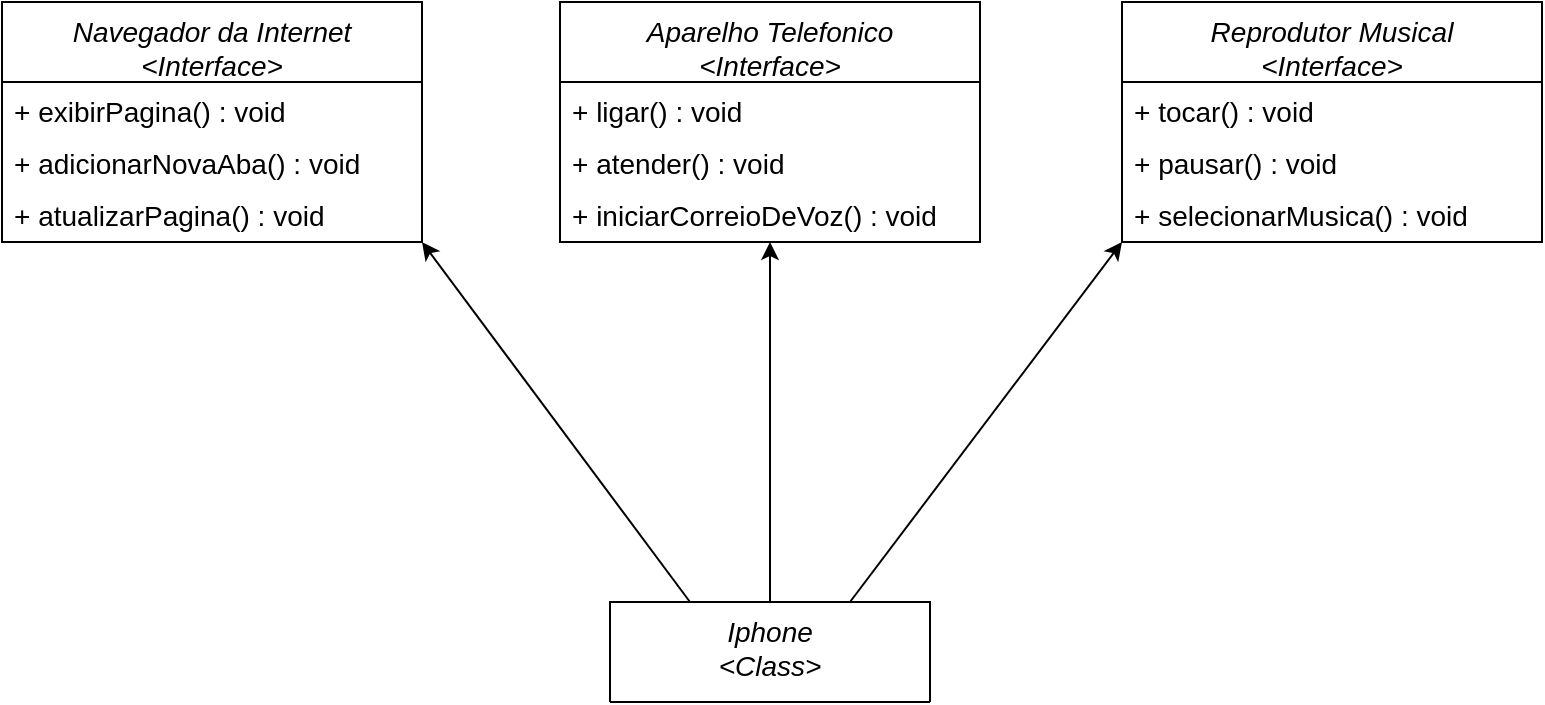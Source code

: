 <mxfile version="22.0.4" type="device">
  <diagram id="C5RBs43oDa-KdzZeNtuy" name="Page-1">
    <mxGraphModel dx="1380" dy="749" grid="1" gridSize="10" guides="1" tooltips="1" connect="1" arrows="1" fold="1" page="1" pageScale="1" pageWidth="827" pageHeight="1169" math="0" shadow="0">
      <root>
        <mxCell id="WIyWlLk6GJQsqaUBKTNV-0" />
        <mxCell id="WIyWlLk6GJQsqaUBKTNV-1" parent="WIyWlLk6GJQsqaUBKTNV-0" />
        <mxCell id="zkfFHV4jXpPFQw0GAbJ--0" value="Iphone&#xa;&lt;Class&gt;" style="swimlane;fontStyle=2;align=center;verticalAlign=top;childLayout=stackLayout;horizontal=1;startSize=50;horizontalStack=0;resizeParent=1;resizeLast=0;collapsible=1;marginBottom=0;rounded=0;shadow=0;strokeWidth=1;fontSize=14;" parent="WIyWlLk6GJQsqaUBKTNV-1" vertex="1">
          <mxGeometry x="334" y="390" width="160" height="50" as="geometry">
            <mxRectangle x="230" y="140" width="160" height="26" as="alternateBounds" />
          </mxGeometry>
        </mxCell>
        <mxCell id="J7RZzBb4nOkg0kipVUDf-6" value="Navegador da Internet&#xa;&lt;Interface&gt;" style="swimlane;fontStyle=2;align=center;verticalAlign=top;childLayout=stackLayout;horizontal=1;startSize=40;horizontalStack=0;resizeParent=1;resizeLast=0;collapsible=1;marginBottom=0;rounded=0;shadow=0;strokeWidth=1;fontSize=14;" vertex="1" parent="WIyWlLk6GJQsqaUBKTNV-1">
          <mxGeometry x="30" y="90" width="210" height="120" as="geometry">
            <mxRectangle x="230" y="140" width="160" height="26" as="alternateBounds" />
          </mxGeometry>
        </mxCell>
        <mxCell id="J7RZzBb4nOkg0kipVUDf-7" value="+ exibirPagina() : void" style="text;align=left;verticalAlign=top;spacingLeft=4;spacingRight=4;overflow=hidden;rotatable=0;points=[[0,0.5],[1,0.5]];portConstraint=eastwest;fontSize=14;" vertex="1" parent="J7RZzBb4nOkg0kipVUDf-6">
          <mxGeometry y="40" width="210" height="26" as="geometry" />
        </mxCell>
        <mxCell id="J7RZzBb4nOkg0kipVUDf-8" value="+ adicionarNovaAba() : void" style="text;align=left;verticalAlign=top;spacingLeft=4;spacingRight=4;overflow=hidden;rotatable=0;points=[[0,0.5],[1,0.5]];portConstraint=eastwest;rounded=0;shadow=0;html=0;fontSize=14;" vertex="1" parent="J7RZzBb4nOkg0kipVUDf-6">
          <mxGeometry y="66" width="210" height="26" as="geometry" />
        </mxCell>
        <mxCell id="J7RZzBb4nOkg0kipVUDf-9" value="+ atualizarPagina() : void" style="text;align=left;verticalAlign=top;spacingLeft=4;spacingRight=4;overflow=hidden;rotatable=0;points=[[0,0.5],[1,0.5]];portConstraint=eastwest;rounded=0;shadow=0;html=0;fontSize=14;" vertex="1" parent="J7RZzBb4nOkg0kipVUDf-6">
          <mxGeometry y="92" width="210" height="26" as="geometry" />
        </mxCell>
        <mxCell id="J7RZzBb4nOkg0kipVUDf-24" value="Reprodutor Musical&#xa;&lt;Interface&gt;" style="swimlane;fontStyle=2;align=center;verticalAlign=top;childLayout=stackLayout;horizontal=1;startSize=40;horizontalStack=0;resizeParent=1;resizeLast=0;collapsible=1;marginBottom=0;rounded=0;shadow=0;strokeWidth=1;fontSize=14;" vertex="1" parent="WIyWlLk6GJQsqaUBKTNV-1">
          <mxGeometry x="590" y="90" width="210" height="120" as="geometry">
            <mxRectangle x="230" y="140" width="160" height="26" as="alternateBounds" />
          </mxGeometry>
        </mxCell>
        <mxCell id="J7RZzBb4nOkg0kipVUDf-25" value="+ tocar() : void" style="text;align=left;verticalAlign=top;spacingLeft=4;spacingRight=4;overflow=hidden;rotatable=0;points=[[0,0.5],[1,0.5]];portConstraint=eastwest;fontSize=14;" vertex="1" parent="J7RZzBb4nOkg0kipVUDf-24">
          <mxGeometry y="40" width="210" height="26" as="geometry" />
        </mxCell>
        <mxCell id="J7RZzBb4nOkg0kipVUDf-26" value="+ pausar() : void" style="text;align=left;verticalAlign=top;spacingLeft=4;spacingRight=4;overflow=hidden;rotatable=0;points=[[0,0.5],[1,0.5]];portConstraint=eastwest;rounded=0;shadow=0;html=0;fontSize=14;" vertex="1" parent="J7RZzBb4nOkg0kipVUDf-24">
          <mxGeometry y="66" width="210" height="26" as="geometry" />
        </mxCell>
        <mxCell id="J7RZzBb4nOkg0kipVUDf-27" value="+ selecionarMusica() : void" style="text;align=left;verticalAlign=top;spacingLeft=4;spacingRight=4;overflow=hidden;rotatable=0;points=[[0,0.5],[1,0.5]];portConstraint=eastwest;rounded=0;shadow=0;html=0;fontSize=14;" vertex="1" parent="J7RZzBb4nOkg0kipVUDf-24">
          <mxGeometry y="92" width="210" height="26" as="geometry" />
        </mxCell>
        <mxCell id="J7RZzBb4nOkg0kipVUDf-30" value="Aparelho Telefonico&#xa;&lt;Interface&gt;" style="swimlane;fontStyle=2;align=center;verticalAlign=top;childLayout=stackLayout;horizontal=1;startSize=40;horizontalStack=0;resizeParent=1;resizeLast=0;collapsible=1;marginBottom=0;rounded=0;shadow=0;strokeWidth=1;fontSize=14;" vertex="1" parent="WIyWlLk6GJQsqaUBKTNV-1">
          <mxGeometry x="309" y="90" width="210" height="120" as="geometry">
            <mxRectangle x="230" y="140" width="160" height="26" as="alternateBounds" />
          </mxGeometry>
        </mxCell>
        <mxCell id="J7RZzBb4nOkg0kipVUDf-31" value="+ ligar() : void" style="text;align=left;verticalAlign=top;spacingLeft=4;spacingRight=4;overflow=hidden;rotatable=0;points=[[0,0.5],[1,0.5]];portConstraint=eastwest;fontSize=14;" vertex="1" parent="J7RZzBb4nOkg0kipVUDf-30">
          <mxGeometry y="40" width="210" height="26" as="geometry" />
        </mxCell>
        <mxCell id="J7RZzBb4nOkg0kipVUDf-32" value="+ atender() : void" style="text;align=left;verticalAlign=top;spacingLeft=4;spacingRight=4;overflow=hidden;rotatable=0;points=[[0,0.5],[1,0.5]];portConstraint=eastwest;rounded=0;shadow=0;html=0;fontSize=14;" vertex="1" parent="J7RZzBb4nOkg0kipVUDf-30">
          <mxGeometry y="66" width="210" height="26" as="geometry" />
        </mxCell>
        <mxCell id="J7RZzBb4nOkg0kipVUDf-33" value="+ iniciarCorreioDeVoz() : void" style="text;align=left;verticalAlign=top;spacingLeft=4;spacingRight=4;overflow=hidden;rotatable=0;points=[[0,0.5],[1,0.5]];portConstraint=eastwest;rounded=0;shadow=0;html=0;fontSize=14;" vertex="1" parent="J7RZzBb4nOkg0kipVUDf-30">
          <mxGeometry y="92" width="210" height="26" as="geometry" />
        </mxCell>
        <mxCell id="J7RZzBb4nOkg0kipVUDf-37" value="" style="endArrow=classic;html=1;rounded=0;exitX=0.75;exitY=0;exitDx=0;exitDy=0;entryX=0;entryY=1;entryDx=0;entryDy=0;" edge="1" parent="WIyWlLk6GJQsqaUBKTNV-1" source="zkfFHV4jXpPFQw0GAbJ--0" target="J7RZzBb4nOkg0kipVUDf-24">
          <mxGeometry width="50" height="50" relative="1" as="geometry">
            <mxPoint x="520" y="310" as="sourcePoint" />
            <mxPoint x="570" y="260" as="targetPoint" />
          </mxGeometry>
        </mxCell>
        <mxCell id="J7RZzBb4nOkg0kipVUDf-38" value="" style="endArrow=classic;html=1;rounded=0;entryX=0.5;entryY=1;entryDx=0;entryDy=0;exitX=0.5;exitY=0;exitDx=0;exitDy=0;" edge="1" parent="WIyWlLk6GJQsqaUBKTNV-1" source="zkfFHV4jXpPFQw0GAbJ--0" target="J7RZzBb4nOkg0kipVUDf-30">
          <mxGeometry width="50" height="50" relative="1" as="geometry">
            <mxPoint x="414" y="360" as="sourcePoint" />
            <mxPoint x="414" y="330" as="targetPoint" />
          </mxGeometry>
        </mxCell>
        <mxCell id="J7RZzBb4nOkg0kipVUDf-39" value="" style="endArrow=classic;html=1;rounded=0;exitX=0.25;exitY=0;exitDx=0;exitDy=0;" edge="1" parent="WIyWlLk6GJQsqaUBKTNV-1" source="zkfFHV4jXpPFQw0GAbJ--0">
          <mxGeometry width="50" height="50" relative="1" as="geometry">
            <mxPoint x="390" y="390" as="sourcePoint" />
            <mxPoint x="240" y="210" as="targetPoint" />
          </mxGeometry>
        </mxCell>
      </root>
    </mxGraphModel>
  </diagram>
</mxfile>
